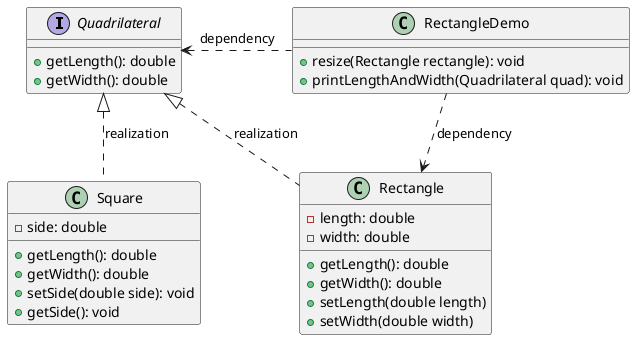 @startuml
'https://plantuml.com/class-diagram
interface Quadrilateral {
    + getLength(): double
    + getWidth(): double
}
class RectangleDemo {
    + resize(Rectangle rectangle): void
    + printLengthAndWidth(Quadrilateral quad): void
}
class Square {
    - side: double
    + getLength(): double
    + getWidth(): double
    + setSide(double side): void
    + getSide(): void
}
class Rectangle {
    - length: double
    - width: double
    + getLength(): double
    + getWidth(): double
    + setLength(double length)
    + setWidth(double width)
}

Quadrilateral <.right. RectangleDemo: dependency
Quadrilateral <|.. Square: realization
Quadrilateral <|.. Rectangle: realization
RectangleDemo ..> Rectangle: dependency


@enduml